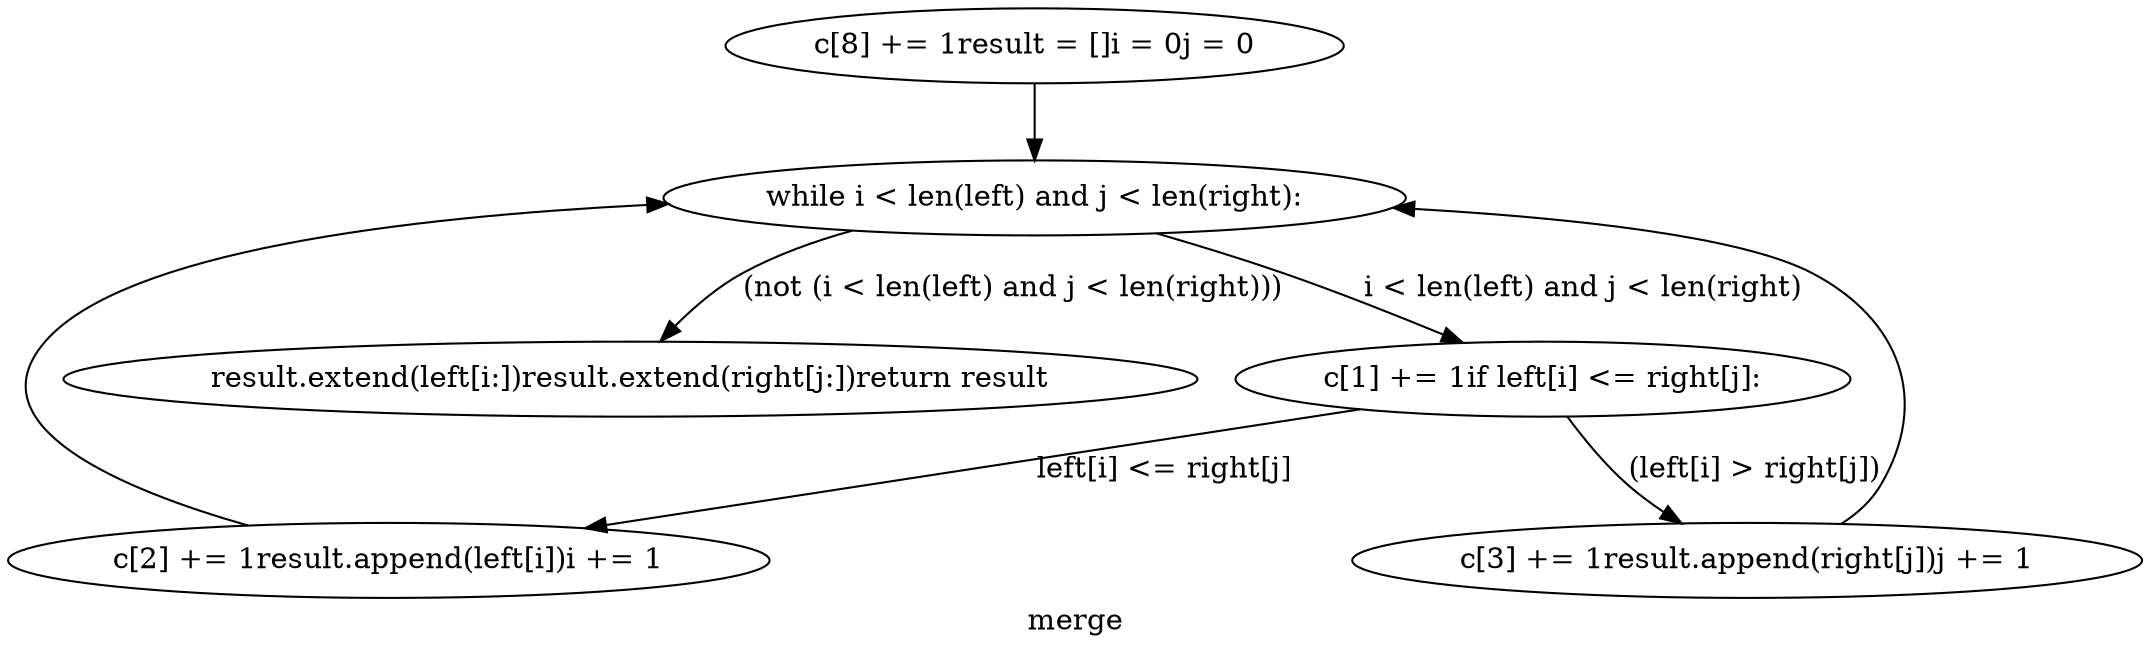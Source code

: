 digraph clustermerge {
	graph [bb="0,0,792.62,306",
		label=merge,
		lheight=0.21,
		lp="396.31,11.5",
		lwidth=0.47
	];
	node [label="\N"];
	1	[height=0.5,
		label="c[8] += 1result = []i = 0j = 0",
		pos="385.04,288",
		width=3.1775];
	2	[height=0.5,
		label="while i < len(left) and j < len(right):",
		pos="385.04,215",
		width=3.7733];
	1 -> 2	[pos="e,385.04,233.03 385.04,269.81 385.04,261.79 385.04,252.05 385.04,243.07"];
	3	[height=0.5,
		label="c[1] += 1if left[i] <= right[j]:",
		pos="568.04,128",
		width=3.1414];
	2 -> 3	[label="i < len(left) and j < len(right)",
		lp="581.54,171.5",
		pos="e,538.49,145.59 428.39,197.81 442.74,192.17 458.7,185.6 473.04,179 491.89,170.32 512.32,159.73 529.39,150.53"];
	4	[height=0.5,
		label="result.extend(left[i:])result.extend(right[j:])return result",
		pos="233.04,128",
		width=5.6689];
	2 -> 4	[label="(not (i < len(left) and j < len(right)))",
		lp="374.54,171.5",
		pos="e,243.97,145.99 318.97,199.2 304.12,194.16 288.96,187.57 276.04,179 266.2,172.48 257.32,163.1 250.21,154.23"];
	5	[height=0.5,
		label="c[2] += 1result.append(left[i])i += 1",
		pos="141.04,41",
		width=3.9177];
	3 -> 5	[label="left[i] <= right[j]",
		lp="426.54,84.5",
		pos="e,213.74,56.472 500.38,113.53 425.39,98.605 304.44,74.527 223.85,58.485"];
	7	[height=0.5,
		label="c[3] += 1result.append(right[j])j += 1",
		pos="647.04,41",
		width=4.0441];
	3 -> 7	[label="(left[i] > right[j])",
		lp="649.54,84.5",
		pos="e,623.74,59.112 578.68,109.94 585.37,99.855 594.5,87.119 604.04,77 607.66,73.158 611.7,69.356 615.82,65.753"];
	5 -> 2	[pos="e,261.24,207.49 96.202,58.239 50.612,77.204 -9.4374,110.53 20.037,146 49.42,181.36 159.39,198.43 251.02,206.61"];
	7 -> 2	[pos="e,509.31,207.61 679.1,58.832 685.51,63.779 691.39,69.829 695.04,77 716.51,119.24 705.29,155.7 664.04,179 639.02,193.13 578.04,201.66 \
519.45,206.76"];
}
